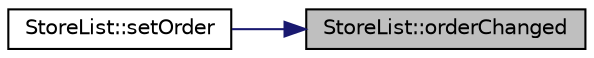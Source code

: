 digraph "StoreList::orderChanged"
{
 // INTERACTIVE_SVG=YES
 // LATEX_PDF_SIZE
  edge [fontname="Helvetica",fontsize="10",labelfontname="Helvetica",labelfontsize="10"];
  node [fontname="Helvetica",fontsize="10",shape=record];
  rankdir="RL";
  Node91 [label="StoreList::orderChanged",height=0.2,width=0.4,color="black", fillcolor="grey75", style="filled", fontcolor="black",tooltip=" "];
  Node91 -> Node92 [dir="back",color="midnightblue",fontsize="10",style="solid",fontname="Helvetica"];
  Node92 [label="StoreList::setOrder",height=0.2,width=0.4,color="black", fillcolor="white", style="filled",URL="$class_store_list.html#ae8a54f13700b75e30ff60a7e6b45b82e",tooltip=" "];
}
